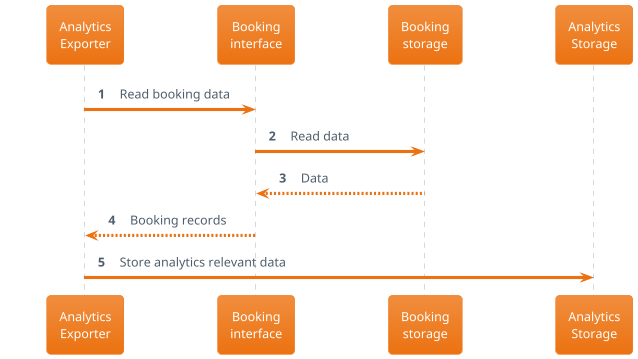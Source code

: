 @startuml analytics_storage
!theme aws-orange

skinparam BackgroundColor white
skinparam actorstyle awesome
autonumber 1

'participant "Mail\npoller" as mail_poller
'participant "Mail\nlistener" as mail_listener
'participant "Mail\nfilterer" as mail_filterer
'participant "Booking\ntracker" as booking_tracker
'participant "Notifier" as notifier
'participant "Agency\nconnector" agency_connector
'participant "GDS\nconnector" as gds_connector
'participant "Sharer" as sharer
'participant "Social Media\nconnector" as social_connector
'participant "Help\nGateway" as help_gateway
'participant "Data\nExporter" as data_exporter
'participant "Web" as web


participant "Analytics\nExporter" as analytics_exporter
participant "Booking\ninterface" as booking_interface
participant "Booking\nstorage" as booking_storage
participant "Analytics\nStorage" as analytics_storage

analytics_exporter -> booking_interface: Read booking data
booking_interface -> booking_storage: Read data
return Data
booking_interface --> analytics_exporter: Booking records
analytics_exporter -> analytics_storage: Store analytics relevant data
@enduml

